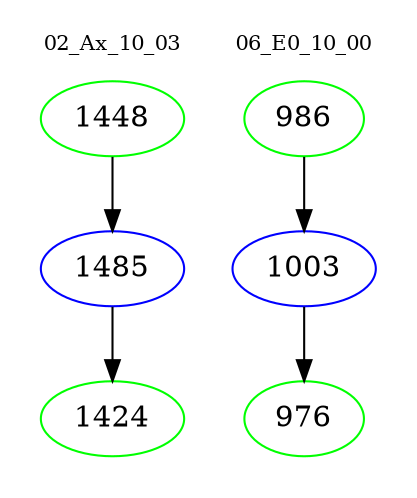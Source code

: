 digraph{
subgraph cluster_0 {
color = white
label = "02_Ax_10_03";
fontsize=10;
T0_1448 [label="1448", color="green"]
T0_1448 -> T0_1485 [color="black"]
T0_1485 [label="1485", color="blue"]
T0_1485 -> T0_1424 [color="black"]
T0_1424 [label="1424", color="green"]
}
subgraph cluster_1 {
color = white
label = "06_E0_10_00";
fontsize=10;
T1_986 [label="986", color="green"]
T1_986 -> T1_1003 [color="black"]
T1_1003 [label="1003", color="blue"]
T1_1003 -> T1_976 [color="black"]
T1_976 [label="976", color="green"]
}
}
